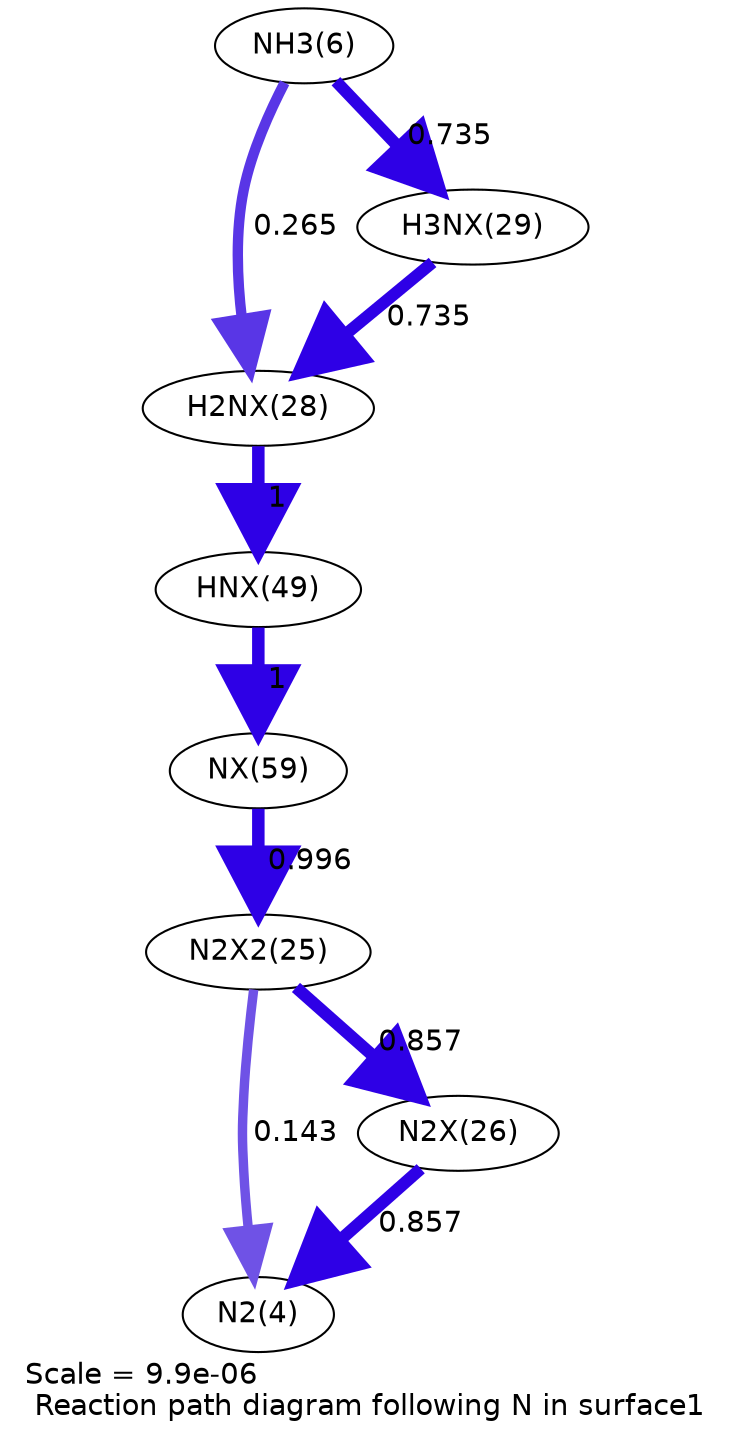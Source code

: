 digraph reaction_paths {
center=1;
s7 -> s19[fontname="Helvetica", penwidth=5, arrowsize=2.5, color="0.7, 0.765, 0.9"
, label=" 0.265"];
s7 -> s20[fontname="Helvetica", penwidth=5.77, arrowsize=2.88, color="0.7, 1.24, 0.9"
, label=" 0.735"];
s20 -> s19[fontname="Helvetica", penwidth=5.77, arrowsize=2.88, color="0.7, 1.24, 0.9"
, label=" 0.735"];
s19 -> s22[fontname="Helvetica", penwidth=6, arrowsize=3, color="0.7, 1.5, 0.9"
, label=" 1"];
s22 -> s23[fontname="Helvetica", penwidth=6, arrowsize=3, color="0.7, 1.5, 0.9"
, label=" 1"];
s23 -> s16[fontname="Helvetica", penwidth=6, arrowsize=3, color="0.7, 1.5, 0.9"
, label=" 0.996"];
s16 -> s5[fontname="Helvetica", penwidth=4.53, arrowsize=2.27, color="0.7, 0.643, 0.9"
, label=" 0.143"];
s17 -> s5[fontname="Helvetica", penwidth=5.88, arrowsize=2.94, color="0.7, 1.36, 0.9"
, label=" 0.857"];
s16 -> s17[fontname="Helvetica", penwidth=5.88, arrowsize=2.94, color="0.7, 1.36, 0.9"
, label=" 0.857"];
s5 [ fontname="Helvetica", label="N2(4)"];
s7 [ fontname="Helvetica", label="NH3(6)"];
s16 [ fontname="Helvetica", label="N2X2(25)"];
s17 [ fontname="Helvetica", label="N2X(26)"];
s19 [ fontname="Helvetica", label="H2NX(28)"];
s20 [ fontname="Helvetica", label="H3NX(29)"];
s22 [ fontname="Helvetica", label="HNX(49)"];
s23 [ fontname="Helvetica", label="NX(59)"];
 label = "Scale = 9.9e-06\l Reaction path diagram following N in surface1";
 fontname = "Helvetica";
}
